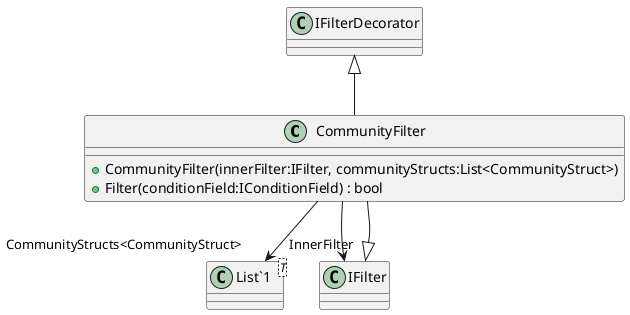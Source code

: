@startuml
class CommunityFilter {
    + CommunityFilter(innerFilter:IFilter, communityStructs:List<CommunityStruct>)
    + Filter(conditionField:IConditionField) : bool
}
class "List`1"<T> {
}
IFilter <|-- CommunityFilter
IFilterDecorator <|-- CommunityFilter
CommunityFilter --> "InnerFilter" IFilter
CommunityFilter --> "CommunityStructs<CommunityStruct>" "List`1"
@enduml
